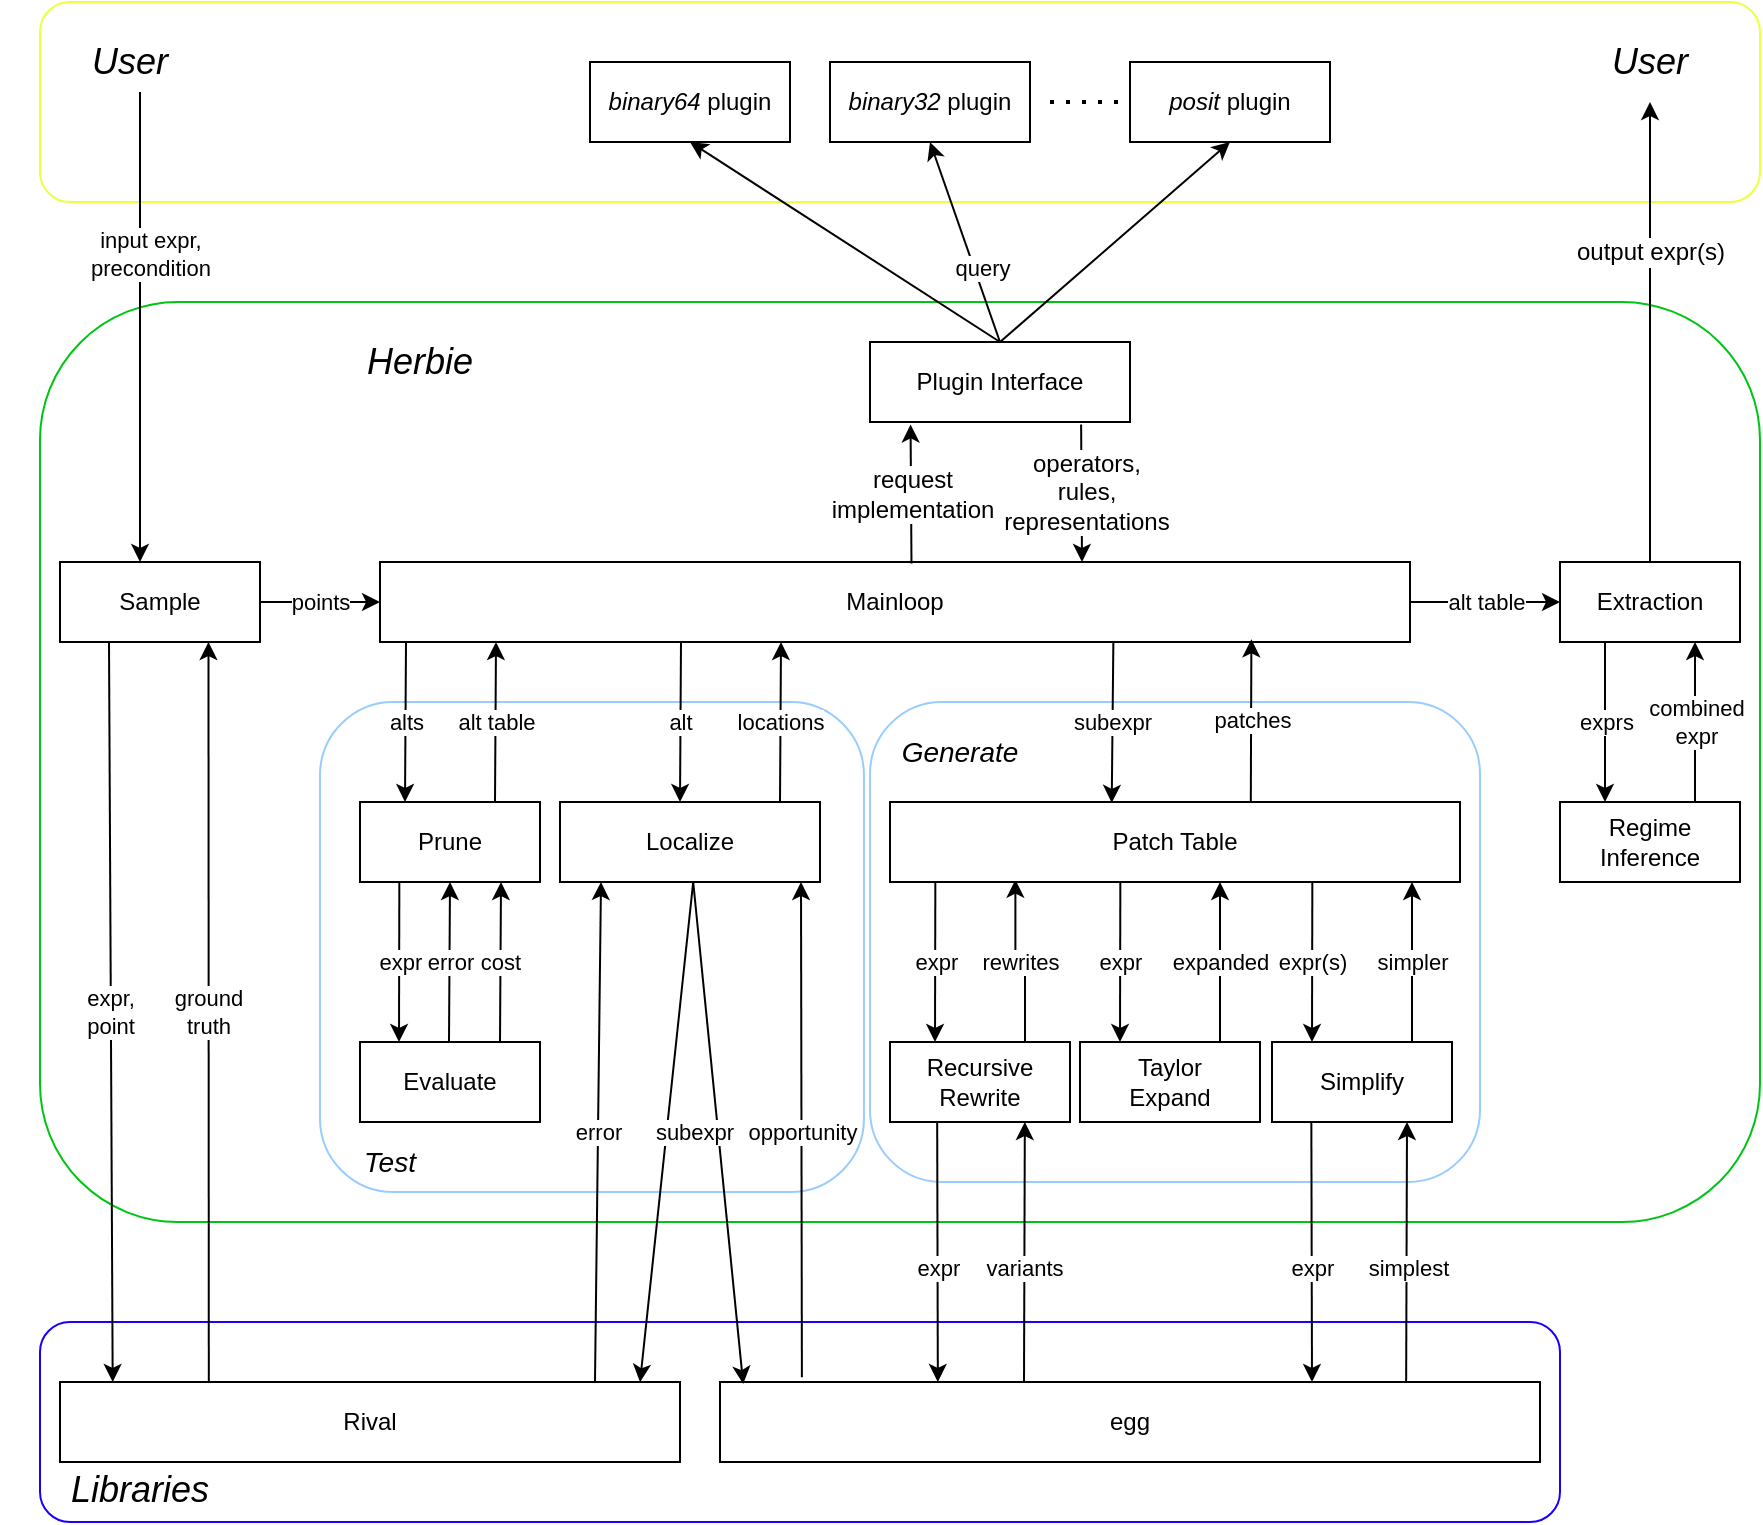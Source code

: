 <mxfile version="24.6.5" type="device">
  <diagram id="PBjobV1qK8d18Rz6RHWu" name="Page-1">
    <mxGraphModel dx="963" dy="753" grid="1" gridSize="10" guides="1" tooltips="1" connect="1" arrows="1" fold="1" page="1" pageScale="1" pageWidth="1100" pageHeight="850" math="0" shadow="0">
      <root>
        <mxCell id="0" />
        <mxCell id="1" parent="0" />
        <mxCell id="XskiZDpq82sz6ixhcIVA-36" value="" style="rounded=1;whiteSpace=wrap;html=1;strokeColor=#1900FF;fillColor=#FFFFFF;" parent="1" vertex="1">
          <mxGeometry x="90" y="705" width="760" height="100" as="geometry" />
        </mxCell>
        <mxCell id="6-XZHUf7CiIssY0rkYSr-54" value="" style="rounded=1;whiteSpace=wrap;html=1;fontSize=14;strokeColor=#00C414;" parent="1" vertex="1">
          <mxGeometry x="90" y="195" width="860" height="460" as="geometry" />
        </mxCell>
        <mxCell id="XskiZDpq82sz6ixhcIVA-31" value="&lt;span style=&quot;color: rgba(0 , 0 , 0 , 0) ; font-family: monospace ; font-size: 0px&quot;&gt;%3CmxGraphModel%3E%3Croot%3E%3CmxCell%20id%3D%220%22%2F%3E%3CmxCell%20id%3D%221%22%20parent%3D%220%22%2F%3E%3CmxCell%20id%3D%222%22%20value%3D%22points%22%20style%3D%22endArrow%3Dclassic%3Bhtml%3D1%3Brounded%3D0%3BexitX%3D0.75%3BexitY%3D0%3BexitDx%3D0%3BexitDy%3D0%3B%22%20edge%3D%221%22%20parent%3D%221%22%3E%3CmxGeometry%20width%3D%2250%22%20height%3D%2250%22%20relative%3D%221%22%20as%3D%22geometry%22%3E%3CmxPoint%20x%3D%22469.74%22%20y%3D%22450%22%20as%3D%22sourcePoint%22%2F%3E%3CmxPoint%20x%3D%22470.24%22%20y%3D%22370%22%20as%3D%22targetPoint%22%2F%3E%3C%2FmxGeometry%3E%3C%2FmxCell%3E%3C%2Froot%3E%3C%2FmxGraphModel%3E&lt;/span&gt;" style="rounded=1;whiteSpace=wrap;html=1;strokeColor=#99CCFF;" parent="1" vertex="1">
          <mxGeometry x="230" y="395" width="271.98" height="245" as="geometry" />
        </mxCell>
        <mxCell id="6-XZHUf7CiIssY0rkYSr-93" value="" style="rounded=1;whiteSpace=wrap;html=1;fontSize=12;strokeColor=#ECFF40;" parent="1" vertex="1">
          <mxGeometry x="90" y="45" width="860" height="100" as="geometry" />
        </mxCell>
        <mxCell id="6-XZHUf7CiIssY0rkYSr-48" value="" style="rounded=1;whiteSpace=wrap;html=1;strokeColor=#99CCFF;" parent="1" vertex="1">
          <mxGeometry x="505" y="395" width="305" height="240" as="geometry" />
        </mxCell>
        <mxCell id="6-XZHUf7CiIssY0rkYSr-1" value="Simplify" style="rounded=0;whiteSpace=wrap;html=1;" parent="1" vertex="1">
          <mxGeometry x="706" y="565" width="90" height="40" as="geometry" />
        </mxCell>
        <mxCell id="6-XZHUf7CiIssY0rkYSr-45" value="rewrites" style="edgeStyle=orthogonalEdgeStyle;rounded=0;orthogonalLoop=1;jettySize=auto;html=1;exitX=0.75;exitY=0;exitDx=0;exitDy=0;entryX=0.22;entryY=0.971;entryDx=0;entryDy=0;entryPerimeter=0;" parent="1" source="6-XZHUf7CiIssY0rkYSr-2" edge="1" target="6-XZHUf7CiIssY0rkYSr-5">
          <mxGeometry relative="1" as="geometry">
            <mxPoint x="594.5" y="485" as="targetPoint" />
          </mxGeometry>
        </mxCell>
        <mxCell id="6-XZHUf7CiIssY0rkYSr-2" value="Recursive&lt;br&gt;Rewrite" style="rounded=0;whiteSpace=wrap;html=1;" parent="1" vertex="1">
          <mxGeometry x="515" y="565" width="90" height="40" as="geometry" />
        </mxCell>
        <mxCell id="6-XZHUf7CiIssY0rkYSr-3" value="Taylor&lt;br&gt;Expand" style="rounded=0;whiteSpace=wrap;html=1;" parent="1" vertex="1">
          <mxGeometry x="610" y="565" width="90" height="40" as="geometry" />
        </mxCell>
        <mxCell id="6-XZHUf7CiIssY0rkYSr-4" value="Regime&lt;br&gt;Inference" style="rounded=0;whiteSpace=wrap;html=1;" parent="1" vertex="1">
          <mxGeometry x="850" y="445" width="90" height="40" as="geometry" />
        </mxCell>
        <mxCell id="6-XZHUf7CiIssY0rkYSr-5" value="Patch Table" style="rounded=0;whiteSpace=wrap;html=1;" parent="1" vertex="1">
          <mxGeometry x="515" y="445" width="285" height="40" as="geometry" />
        </mxCell>
        <mxCell id="6-XZHUf7CiIssY0rkYSr-6" value="Mainloop" style="rounded=0;whiteSpace=wrap;html=1;" parent="1" vertex="1">
          <mxGeometry x="260" y="325" width="515" height="40" as="geometry" />
        </mxCell>
        <mxCell id="6-XZHUf7CiIssY0rkYSr-8" value="Extraction" style="rounded=0;whiteSpace=wrap;html=1;" parent="1" vertex="1">
          <mxGeometry x="850" y="325" width="90" height="40" as="geometry" />
        </mxCell>
        <mxCell id="6-XZHUf7CiIssY0rkYSr-10" value="&lt;i&gt;binary64&lt;/i&gt;&amp;nbsp;plugin" style="rounded=0;whiteSpace=wrap;html=1;" parent="1" vertex="1">
          <mxGeometry x="365" y="75" width="100" height="40" as="geometry" />
        </mxCell>
        <mxCell id="6-XZHUf7CiIssY0rkYSr-12" value="Plugin Interface" style="rounded=0;whiteSpace=wrap;html=1;" parent="1" vertex="1">
          <mxGeometry x="505" y="215" width="130" height="40" as="geometry" />
        </mxCell>
        <mxCell id="6-XZHUf7CiIssY0rkYSr-13" value="&lt;i&gt;binary32&lt;/i&gt;&amp;nbsp;plugin" style="rounded=0;whiteSpace=wrap;html=1;" parent="1" vertex="1">
          <mxGeometry x="485" y="75" width="100" height="40" as="geometry" />
        </mxCell>
        <mxCell id="6-XZHUf7CiIssY0rkYSr-14" value="&lt;i&gt;posit&lt;/i&gt;&amp;nbsp;plugin" style="rounded=0;whiteSpace=wrap;html=1;" parent="1" vertex="1">
          <mxGeometry x="635" y="75" width="100" height="40" as="geometry" />
        </mxCell>
        <mxCell id="6-XZHUf7CiIssY0rkYSr-15" value="" style="endArrow=none;dashed=1;html=1;dashPattern=1 3;strokeWidth=2;rounded=0;" parent="1" edge="1">
          <mxGeometry width="50" height="50" relative="1" as="geometry">
            <mxPoint x="595" y="95" as="sourcePoint" />
            <mxPoint x="635" y="95" as="targetPoint" />
          </mxGeometry>
        </mxCell>
        <mxCell id="6-XZHUf7CiIssY0rkYSr-25" value="subexpr" style="endArrow=classic;html=1;rounded=0;entryX=0.389;entryY=0.01;entryDx=0;entryDy=0;entryPerimeter=0;exitX=0.712;exitY=1;exitDx=0;exitDy=0;exitPerimeter=0;" parent="1" target="6-XZHUf7CiIssY0rkYSr-5" edge="1" source="6-XZHUf7CiIssY0rkYSr-6">
          <mxGeometry width="50" height="50" relative="1" as="geometry">
            <mxPoint x="643" y="365" as="sourcePoint" />
            <mxPoint x="525" y="445" as="targetPoint" />
          </mxGeometry>
        </mxCell>
        <mxCell id="6-XZHUf7CiIssY0rkYSr-27" value="alt table" style="endArrow=classic;html=1;rounded=0;exitX=1;exitY=0.5;exitDx=0;exitDy=0;" parent="1" source="6-XZHUf7CiIssY0rkYSr-6" edge="1">
          <mxGeometry width="50" height="50" relative="1" as="geometry">
            <mxPoint x="895" y="435" as="sourcePoint" />
            <mxPoint x="850" y="345" as="targetPoint" />
            <Array as="points">
              <mxPoint x="775" y="345" />
            </Array>
          </mxGeometry>
        </mxCell>
        <mxCell id="6-XZHUf7CiIssY0rkYSr-31" value="exprs" style="endArrow=classic;html=1;rounded=0;exitX=0.25;exitY=1;exitDx=0;exitDy=0;entryX=0.25;entryY=0;entryDx=0;entryDy=0;" parent="1" source="6-XZHUf7CiIssY0rkYSr-8" target="6-XZHUf7CiIssY0rkYSr-4" edge="1">
          <mxGeometry width="50" height="50" relative="1" as="geometry">
            <mxPoint x="720" y="435" as="sourcePoint" />
            <mxPoint x="770" y="385" as="targetPoint" />
          </mxGeometry>
        </mxCell>
        <mxCell id="6-XZHUf7CiIssY0rkYSr-32" value="combined&lt;br&gt;expr" style="endArrow=classic;html=1;rounded=0;exitX=0.75;exitY=0;exitDx=0;exitDy=0;entryX=0.75;entryY=1;entryDx=0;entryDy=0;" parent="1" source="6-XZHUf7CiIssY0rkYSr-4" target="6-XZHUf7CiIssY0rkYSr-8" edge="1">
          <mxGeometry width="50" height="50" relative="1" as="geometry">
            <mxPoint x="720" y="435" as="sourcePoint" />
            <mxPoint x="770" y="385" as="targetPoint" />
          </mxGeometry>
        </mxCell>
        <mxCell id="6-XZHUf7CiIssY0rkYSr-41" value="expr" style="endArrow=classic;html=1;rounded=0;entryX=0.187;entryY=0;entryDx=0;entryDy=0;entryPerimeter=0;" parent="1" edge="1">
          <mxGeometry width="50" height="50" relative="1" as="geometry">
            <mxPoint x="630.17" y="485" as="sourcePoint" />
            <mxPoint x="630.0" y="565" as="targetPoint" />
          </mxGeometry>
        </mxCell>
        <mxCell id="6-XZHUf7CiIssY0rkYSr-42" value="expanded" style="endArrow=classic;html=1;rounded=0;exitX=0.75;exitY=0;exitDx=0;exitDy=0;entryX=0.75;entryY=1;entryDx=0;entryDy=0;" parent="1" edge="1">
          <mxGeometry width="50" height="50" relative="1" as="geometry">
            <mxPoint x="680" y="565" as="sourcePoint" />
            <mxPoint x="680" y="485" as="targetPoint" />
          </mxGeometry>
        </mxCell>
        <mxCell id="6-XZHUf7CiIssY0rkYSr-43" value="expr" style="endArrow=classic;html=1;rounded=0;entryX=0.187;entryY=0;entryDx=0;entryDy=0;entryPerimeter=0;" parent="1" edge="1">
          <mxGeometry width="50" height="50" relative="1" as="geometry">
            <mxPoint x="537.67" y="485" as="sourcePoint" />
            <mxPoint x="537.5" y="565" as="targetPoint" />
          </mxGeometry>
        </mxCell>
        <mxCell id="6-XZHUf7CiIssY0rkYSr-55" value="&lt;font style=&quot;font-size: 18px&quot;&gt;Herbie&lt;/font&gt;" style="text;html=1;strokeColor=none;fillColor=none;align=center;verticalAlign=middle;whiteSpace=wrap;rounded=0;fontSize=14;fontStyle=2" parent="1" vertex="1">
          <mxGeometry x="250" y="210" width="60" height="30" as="geometry" />
        </mxCell>
        <mxCell id="6-XZHUf7CiIssY0rkYSr-63" value="" style="endArrow=classic;html=1;rounded=0;fontSize=12;exitX=0.5;exitY=0;exitDx=0;exitDy=0;" parent="1" source="6-XZHUf7CiIssY0rkYSr-8" edge="1">
          <mxGeometry width="50" height="50" relative="1" as="geometry">
            <mxPoint x="670" y="305" as="sourcePoint" />
            <mxPoint x="895" y="95" as="targetPoint" />
          </mxGeometry>
        </mxCell>
        <mxCell id="6-XZHUf7CiIssY0rkYSr-64" value="output expr(s)" style="edgeLabel;html=1;align=center;verticalAlign=middle;resizable=0;points=[];fontSize=12;" parent="6-XZHUf7CiIssY0rkYSr-63" vertex="1" connectable="0">
          <mxGeometry x="0.417" y="-1" relative="1" as="geometry">
            <mxPoint x="-1" y="8" as="offset" />
          </mxGeometry>
        </mxCell>
        <mxCell id="6-XZHUf7CiIssY0rkYSr-65" value="expr(s)" style="endArrow=classic;html=1;rounded=0;entryX=0.187;entryY=0;entryDx=0;entryDy=0;entryPerimeter=0;" parent="1" edge="1">
          <mxGeometry width="50" height="50" relative="1" as="geometry">
            <mxPoint x="726.17" y="485" as="sourcePoint" />
            <mxPoint x="726" y="565" as="targetPoint" />
          </mxGeometry>
        </mxCell>
        <mxCell id="6-XZHUf7CiIssY0rkYSr-68" value="simpler" style="endArrow=classic;html=1;rounded=0;exitX=0.75;exitY=0;exitDx=0;exitDy=0;entryX=0.75;entryY=1;entryDx=0;entryDy=0;" parent="1" edge="1">
          <mxGeometry width="50" height="50" relative="1" as="geometry">
            <mxPoint x="776" y="565" as="sourcePoint" />
            <mxPoint x="776" y="485" as="targetPoint" />
          </mxGeometry>
        </mxCell>
        <mxCell id="6-XZHUf7CiIssY0rkYSr-70" value="Evaluate" style="rounded=0;whiteSpace=wrap;html=1;" parent="1" vertex="1">
          <mxGeometry x="250" y="565" width="90" height="40" as="geometry" />
        </mxCell>
        <mxCell id="6-XZHUf7CiIssY0rkYSr-72" value="request&lt;br&gt;implementation" style="endArrow=classic;html=1;rounded=0;fontSize=12;entryX=0.156;entryY=1.031;entryDx=0;entryDy=0;entryPerimeter=0;exitX=0.516;exitY=0.019;exitDx=0;exitDy=0;exitPerimeter=0;" parent="1" source="6-XZHUf7CiIssY0rkYSr-6" target="6-XZHUf7CiIssY0rkYSr-12" edge="1">
          <mxGeometry width="50" height="50" relative="1" as="geometry">
            <mxPoint x="525" y="320" as="sourcePoint" />
            <mxPoint x="541" y="245" as="targetPoint" />
          </mxGeometry>
        </mxCell>
        <mxCell id="6-XZHUf7CiIssY0rkYSr-73" value="" style="endArrow=classic;html=1;rounded=0;fontSize=12;exitX=0.812;exitY=1.031;exitDx=0;exitDy=0;exitPerimeter=0;" parent="1" source="6-XZHUf7CiIssY0rkYSr-12" edge="1">
          <mxGeometry width="50" height="50" relative="1" as="geometry">
            <mxPoint x="600" y="245" as="sourcePoint" />
            <mxPoint x="611" y="325" as="targetPoint" />
          </mxGeometry>
        </mxCell>
        <mxCell id="6-XZHUf7CiIssY0rkYSr-74" value="operators,&lt;br&gt;rules,&lt;br&gt;representations" style="edgeLabel;html=1;align=center;verticalAlign=middle;resizable=0;points=[];fontSize=12;" parent="6-XZHUf7CiIssY0rkYSr-73" vertex="1" connectable="0">
          <mxGeometry x="-0.269" y="2" relative="1" as="geometry">
            <mxPoint y="9" as="offset" />
          </mxGeometry>
        </mxCell>
        <mxCell id="6-XZHUf7CiIssY0rkYSr-75" value="" style="endArrow=classic;html=1;rounded=0;fontSize=12;entryX=0.5;entryY=1;entryDx=0;entryDy=0;exitX=0.5;exitY=0;exitDx=0;exitDy=0;" parent="1" source="6-XZHUf7CiIssY0rkYSr-12" target="6-XZHUf7CiIssY0rkYSr-10" edge="1">
          <mxGeometry width="50" height="50" relative="1" as="geometry">
            <mxPoint x="525" y="205" as="sourcePoint" />
            <mxPoint x="575" y="155" as="targetPoint" />
          </mxGeometry>
        </mxCell>
        <mxCell id="6-XZHUf7CiIssY0rkYSr-77" value="" style="endArrow=classic;html=1;rounded=0;fontSize=12;exitX=0.5;exitY=0;exitDx=0;exitDy=0;entryX=0.5;entryY=1;entryDx=0;entryDy=0;" parent="1" source="6-XZHUf7CiIssY0rkYSr-12" target="6-XZHUf7CiIssY0rkYSr-13" edge="1">
          <mxGeometry width="50" height="50" relative="1" as="geometry">
            <mxPoint x="555" y="205" as="sourcePoint" />
            <mxPoint x="535" y="125" as="targetPoint" />
          </mxGeometry>
        </mxCell>
        <mxCell id="WfZgScI90xG1M2LBQycU-11" value="query" style="edgeLabel;html=1;align=center;verticalAlign=middle;resizable=0;points=[];" parent="6-XZHUf7CiIssY0rkYSr-77" vertex="1" connectable="0">
          <mxGeometry x="-0.283" y="-3" relative="1" as="geometry">
            <mxPoint as="offset" />
          </mxGeometry>
        </mxCell>
        <mxCell id="6-XZHUf7CiIssY0rkYSr-78" value="" style="endArrow=classic;html=1;rounded=0;fontSize=12;entryX=0.5;entryY=1;entryDx=0;entryDy=0;exitX=0.5;exitY=0;exitDx=0;exitDy=0;" parent="1" source="6-XZHUf7CiIssY0rkYSr-12" target="6-XZHUf7CiIssY0rkYSr-14" edge="1">
          <mxGeometry width="50" height="50" relative="1" as="geometry">
            <mxPoint x="620" y="205" as="sourcePoint" />
            <mxPoint x="600" y="125" as="targetPoint" />
          </mxGeometry>
        </mxCell>
        <mxCell id="6-XZHUf7CiIssY0rkYSr-87" value="Prune" style="rounded=0;whiteSpace=wrap;html=1;" parent="1" vertex="1">
          <mxGeometry x="250" y="445" width="90" height="40" as="geometry" />
        </mxCell>
        <mxCell id="XskiZDpq82sz6ixhcIVA-1" value="&lt;font style=&quot;font-size: 14px&quot;&gt;Generate&lt;br&gt;&lt;/font&gt;" style="text;html=1;strokeColor=none;fillColor=none;align=center;verticalAlign=middle;whiteSpace=wrap;rounded=0;fontStyle=2" parent="1" vertex="1">
          <mxGeometry x="535" y="405" width="30" height="30" as="geometry" />
        </mxCell>
        <mxCell id="XskiZDpq82sz6ixhcIVA-4" value="patches" style="endArrow=classic;html=1;rounded=0;exitX=0.633;exitY=0.01;exitDx=0;exitDy=0;exitPerimeter=0;entryX=0.846;entryY=0.966;entryDx=0;entryDy=0;entryPerimeter=0;" parent="1" source="6-XZHUf7CiIssY0rkYSr-5" edge="1" target="6-XZHUf7CiIssY0rkYSr-6">
          <mxGeometry width="50" height="50" relative="1" as="geometry">
            <mxPoint x="724" y="430" as="sourcePoint" />
            <mxPoint x="724" y="365" as="targetPoint" />
          </mxGeometry>
        </mxCell>
        <mxCell id="XskiZDpq82sz6ixhcIVA-5" value="Localize" style="rounded=0;whiteSpace=wrap;html=1;" parent="1" vertex="1">
          <mxGeometry x="350" y="445" width="130" height="40" as="geometry" />
        </mxCell>
        <mxCell id="XskiZDpq82sz6ixhcIVA-7" value="Sample" style="rounded=0;whiteSpace=wrap;html=1;" parent="1" vertex="1">
          <mxGeometry x="100" y="325" width="100" height="40" as="geometry" />
        </mxCell>
        <mxCell id="XskiZDpq82sz6ixhcIVA-8" value="alt table" style="endArrow=classic;html=1;rounded=0;exitX=0.75;exitY=0;exitDx=0;exitDy=0;" parent="1" source="6-XZHUf7CiIssY0rkYSr-87" edge="1">
          <mxGeometry width="50" height="50" relative="1" as="geometry">
            <mxPoint x="330" y="595" as="sourcePoint" />
            <mxPoint x="318" y="365" as="targetPoint" />
          </mxGeometry>
        </mxCell>
        <mxCell id="XskiZDpq82sz6ixhcIVA-9" value="alts" style="endArrow=classic;html=1;rounded=0;entryX=0.25;entryY=0;entryDx=0;entryDy=0;" parent="1" target="6-XZHUf7CiIssY0rkYSr-87" edge="1">
          <mxGeometry width="50" height="50" relative="1" as="geometry">
            <mxPoint x="273" y="365" as="sourcePoint" />
            <mxPoint x="380" y="535" as="targetPoint" />
          </mxGeometry>
        </mxCell>
        <mxCell id="XskiZDpq82sz6ixhcIVA-12" value="" style="endArrow=classic;html=1;rounded=0;fontSize=12;exitX=0.5;exitY=1;exitDx=0;exitDy=0;" parent="1" edge="1">
          <mxGeometry width="50" height="50" relative="1" as="geometry">
            <mxPoint x="140" y="90" as="sourcePoint" />
            <mxPoint x="140" y="325" as="targetPoint" />
          </mxGeometry>
        </mxCell>
        <mxCell id="XskiZDpq82sz6ixhcIVA-16" value="input expr,&lt;br&gt;precondition" style="edgeLabel;html=1;align=center;verticalAlign=middle;resizable=0;points=[];" parent="XskiZDpq82sz6ixhcIVA-12" vertex="1" connectable="0">
          <mxGeometry x="-0.291" relative="1" as="geometry">
            <mxPoint x="5" y="-3" as="offset" />
          </mxGeometry>
        </mxCell>
        <mxCell id="XskiZDpq82sz6ixhcIVA-22" value="error" style="endArrow=classic;html=1;rounded=0;exitX=0.875;exitY=-0.01;exitDx=0;exitDy=0;exitPerimeter=0;" parent="1" edge="1">
          <mxGeometry width="50" height="50" relative="1" as="geometry">
            <mxPoint x="367.5" y="734.6" as="sourcePoint" />
            <mxPoint x="370.5" y="485" as="targetPoint" />
          </mxGeometry>
        </mxCell>
        <mxCell id="XskiZDpq82sz6ixhcIVA-25" value="error" style="endArrow=classic;html=1;rounded=0;exitX=0.75;exitY=0;exitDx=0;exitDy=0;" parent="1" edge="1">
          <mxGeometry width="50" height="50" relative="1" as="geometry">
            <mxPoint x="294.5" y="565" as="sourcePoint" />
            <mxPoint x="295" y="485" as="targetPoint" />
          </mxGeometry>
        </mxCell>
        <mxCell id="XskiZDpq82sz6ixhcIVA-26" value="cost" style="endArrow=classic;html=1;rounded=0;exitX=0.75;exitY=0;exitDx=0;exitDy=0;" parent="1" edge="1">
          <mxGeometry width="50" height="50" relative="1" as="geometry">
            <mxPoint x="320" y="565" as="sourcePoint" />
            <mxPoint x="320.5" y="485" as="targetPoint" />
          </mxGeometry>
        </mxCell>
        <mxCell id="XskiZDpq82sz6ixhcIVA-28" value="expr" style="endArrow=classic;html=1;rounded=0;entryX=0.187;entryY=0;entryDx=0;entryDy=0;entryPerimeter=0;" parent="1" edge="1">
          <mxGeometry width="50" height="50" relative="1" as="geometry">
            <mxPoint x="269.67" y="485" as="sourcePoint" />
            <mxPoint x="269.5" y="565" as="targetPoint" />
          </mxGeometry>
        </mxCell>
        <mxCell id="XskiZDpq82sz6ixhcIVA-32" value="&lt;font style=&quot;font-size: 14px&quot;&gt;Test&lt;br&gt;&lt;/font&gt;" style="text;html=1;strokeColor=none;fillColor=none;align=center;verticalAlign=middle;whiteSpace=wrap;rounded=0;fontStyle=2" parent="1" vertex="1">
          <mxGeometry x="250" y="610" width="30" height="30" as="geometry" />
        </mxCell>
        <mxCell id="XskiZDpq82sz6ixhcIVA-37" value="&lt;font&gt;&lt;font style=&quot;font-size: 18px&quot;&gt;Libraries&lt;/font&gt;&lt;br&gt;&lt;/font&gt;" style="text;html=1;strokeColor=none;fillColor=none;align=center;verticalAlign=middle;whiteSpace=wrap;rounded=0;fontStyle=2" parent="1" vertex="1">
          <mxGeometry x="70" y="776" width="140" height="25" as="geometry" />
        </mxCell>
        <mxCell id="XskiZDpq82sz6ixhcIVA-41" value="egg" style="rounded=0;whiteSpace=wrap;html=1;" parent="1" vertex="1">
          <mxGeometry x="430" y="735" width="410" height="40" as="geometry" />
        </mxCell>
        <mxCell id="XskiZDpq82sz6ixhcIVA-43" value="&lt;span style=&quot;color: rgba(0 , 0 , 0 , 0) ; font-family: monospace ; font-size: 0px ; background-color: rgb(248 , 249 , 250)&quot;&gt;%3CmxGraphModel%3E%3Croot%3E%3CmxCell%20id%3D%220%22%2F%3E%3CmxCell%20id%3D%221%22%20parent%3D%220%22%2F%3E%3CmxCell%20id%3D%222%22%20value%3D%22extracted%22%20style%3D%22edgeLabel%3Bhtml%3D1%3Balign%3Dcenter%3BverticalAlign%3Dmiddle%3Bresizable%3D0%3Bpoints%3D%5B%5D%3BfontSize%3D12%3B%22%20vertex%3D%221%22%20connectable%3D%220%22%20parent%3D%221%22%3E%3CmxGeometry%20x%3D%22590.5%22%20y%3D%22679.667%22%20as%3D%22geometry%22%2F%3E%3C%2FmxCell%3E%3C%2Froot%3E%3C%2FmxGraphModel%3E&lt;/span&gt;" style="endArrow=classic;html=1;rounded=0;" parent="1" edge="1">
          <mxGeometry width="50" height="50" relative="1" as="geometry">
            <mxPoint x="725.67" y="605" as="sourcePoint" />
            <mxPoint x="726" y="735" as="targetPoint" />
          </mxGeometry>
        </mxCell>
        <mxCell id="uF0uv0Qmmf_ZE26efQfl-6" value="expr" style="edgeLabel;html=1;align=center;verticalAlign=middle;resizable=0;points=[];" parent="XskiZDpq82sz6ixhcIVA-43" vertex="1" connectable="0">
          <mxGeometry x="0.121" relative="1" as="geometry">
            <mxPoint as="offset" />
          </mxGeometry>
        </mxCell>
        <mxCell id="XskiZDpq82sz6ixhcIVA-44" value="" style="endArrow=classic;html=1;rounded=0;fontSize=18;entryX=0.75;entryY=1;entryDx=0;entryDy=0;exitX=0.312;exitY=-0.001;exitDx=0;exitDy=0;exitPerimeter=0;" parent="1" target="6-XZHUf7CiIssY0rkYSr-1" edge="1">
          <mxGeometry width="50" height="50" relative="1" as="geometry">
            <mxPoint x="773.08" y="734.96" as="sourcePoint" />
            <mxPoint x="791" y="575" as="targetPoint" />
          </mxGeometry>
        </mxCell>
        <mxCell id="uF0uv0Qmmf_ZE26efQfl-14" value="simplest" style="edgeLabel;html=1;align=center;verticalAlign=middle;resizable=0;points=[];" parent="XskiZDpq82sz6ixhcIVA-44" vertex="1" connectable="0">
          <mxGeometry x="-0.125" relative="1" as="geometry">
            <mxPoint as="offset" />
          </mxGeometry>
        </mxCell>
        <mxCell id="XskiZDpq82sz6ixhcIVA-49" value="points" style="endArrow=classic;html=1;rounded=0;exitX=1;exitY=0.5;exitDx=0;exitDy=0;entryX=0;entryY=0.5;entryDx=0;entryDy=0;" parent="1" edge="1" target="6-XZHUf7CiIssY0rkYSr-6" source="XskiZDpq82sz6ixhcIVA-7">
          <mxGeometry width="50" height="50" relative="1" as="geometry">
            <mxPoint x="194.74" y="445" as="sourcePoint" />
            <mxPoint x="195.24" y="365" as="targetPoint" />
          </mxGeometry>
        </mxCell>
        <mxCell id="XskiZDpq82sz6ixhcIVA-50" value="expr,&lt;br&gt;point" style="endArrow=classic;html=1;rounded=0;entryX=0.085;entryY=-0.001;entryDx=0;entryDy=0;entryPerimeter=0;" parent="1" target="XskiZDpq82sz6ixhcIVA-52" edge="1">
          <mxGeometry width="50" height="50" relative="1" as="geometry">
            <mxPoint x="124.5" y="365" as="sourcePoint" />
            <mxPoint x="124" y="615" as="targetPoint" />
          </mxGeometry>
        </mxCell>
        <mxCell id="XskiZDpq82sz6ixhcIVA-52" value="Rival" style="rounded=0;whiteSpace=wrap;html=1;" parent="1" vertex="1">
          <mxGeometry x="100" y="735" width="310" height="40" as="geometry" />
        </mxCell>
        <mxCell id="XskiZDpq82sz6ixhcIVA-53" value="ground&lt;br&gt;truth" style="endArrow=classic;html=1;rounded=0;exitX=0.24;exitY=-0.01;exitDx=0;exitDy=0;exitPerimeter=0;" parent="1" source="XskiZDpq82sz6ixhcIVA-52" edge="1">
          <mxGeometry width="50" height="50" relative="1" as="geometry">
            <mxPoint x="174" y="615" as="sourcePoint" />
            <mxPoint x="174.24" y="365" as="targetPoint" />
          </mxGeometry>
        </mxCell>
        <mxCell id="WfZgScI90xG1M2LBQycU-13" value="&lt;font style=&quot;font-size: 18px&quot;&gt;User&lt;/font&gt;" style="text;html=1;strokeColor=none;fillColor=none;align=center;verticalAlign=middle;whiteSpace=wrap;rounded=0;fontSize=14;fontStyle=2" parent="1" vertex="1">
          <mxGeometry x="110" y="60" width="50" height="30" as="geometry" />
        </mxCell>
        <mxCell id="uF0uv0Qmmf_ZE26efQfl-15" value="&lt;span style=&quot;color: rgba(0 , 0 , 0 , 0) ; font-family: monospace ; font-size: 0px ; background-color: rgb(248 , 249 , 250)&quot;&gt;%3CmxGraphModel%3E%3Croot%3E%3CmxCell%20id%3D%220%22%2F%3E%3CmxCell%20id%3D%221%22%20parent%3D%220%22%2F%3E%3CmxCell%20id%3D%222%22%20value%3D%22extracted%22%20style%3D%22edgeLabel%3Bhtml%3D1%3Balign%3Dcenter%3BverticalAlign%3Dmiddle%3Bresizable%3D0%3Bpoints%3D%5B%5D%3BfontSize%3D12%3B%22%20vertex%3D%221%22%20connectable%3D%220%22%20parent%3D%221%22%3E%3CmxGeometry%20x%3D%22590.5%22%20y%3D%22679.667%22%20as%3D%22geometry%22%2F%3E%3C%2FmxCell%3E%3C%2Froot%3E%3C%2FmxGraphModel%3E&lt;/span&gt;" style="endArrow=classic;html=1;rounded=0;" parent="1" edge="1">
          <mxGeometry width="50" height="50" relative="1" as="geometry">
            <mxPoint x="538.59" y="605" as="sourcePoint" />
            <mxPoint x="538.92" y="735" as="targetPoint" />
          </mxGeometry>
        </mxCell>
        <mxCell id="uF0uv0Qmmf_ZE26efQfl-16" value="expr" style="edgeLabel;html=1;align=center;verticalAlign=middle;resizable=0;points=[];" parent="uF0uv0Qmmf_ZE26efQfl-15" vertex="1" connectable="0">
          <mxGeometry x="0.121" relative="1" as="geometry">
            <mxPoint as="offset" />
          </mxGeometry>
        </mxCell>
        <mxCell id="uF0uv0Qmmf_ZE26efQfl-17" value="" style="endArrow=classic;html=1;rounded=0;fontSize=18;entryX=0.75;entryY=1;entryDx=0;entryDy=0;exitX=0.312;exitY=-0.001;exitDx=0;exitDy=0;exitPerimeter=0;" parent="1" edge="1">
          <mxGeometry width="50" height="50" relative="1" as="geometry">
            <mxPoint x="582.0" y="734.96" as="sourcePoint" />
            <mxPoint x="582.42" y="605" as="targetPoint" />
          </mxGeometry>
        </mxCell>
        <mxCell id="uF0uv0Qmmf_ZE26efQfl-18" value="variants" style="edgeLabel;html=1;align=center;verticalAlign=middle;resizable=0;points=[];" parent="uF0uv0Qmmf_ZE26efQfl-17" vertex="1" connectable="0">
          <mxGeometry x="-0.125" relative="1" as="geometry">
            <mxPoint as="offset" />
          </mxGeometry>
        </mxCell>
        <mxCell id="3g5QUApUYGK8Pu6HczJZ-2" value="alt" style="endArrow=classic;html=1;rounded=0;entryX=0.25;entryY=0;entryDx=0;entryDy=0;" edge="1" parent="1">
          <mxGeometry width="50" height="50" relative="1" as="geometry">
            <mxPoint x="410.5" y="365" as="sourcePoint" />
            <mxPoint x="410" y="445" as="targetPoint" />
          </mxGeometry>
        </mxCell>
        <mxCell id="3g5QUApUYGK8Pu6HczJZ-3" value="locations" style="endArrow=classic;html=1;rounded=0;exitX=0.75;exitY=0;exitDx=0;exitDy=0;" edge="1" parent="1">
          <mxGeometry width="50" height="50" relative="1" as="geometry">
            <mxPoint x="460" y="445" as="sourcePoint" />
            <mxPoint x="460.5" y="365" as="targetPoint" />
          </mxGeometry>
        </mxCell>
        <mxCell id="3g5QUApUYGK8Pu6HczJZ-4" value="opportunity" style="endArrow=classic;html=1;rounded=0;exitX=0.165;exitY=-0.06;exitDx=0;exitDy=0;exitPerimeter=0;" edge="1" parent="1">
          <mxGeometry x="-0.01" width="50" height="50" relative="1" as="geometry">
            <mxPoint x="470.95" y="732.6" as="sourcePoint" />
            <mxPoint x="470.5" y="485" as="targetPoint" />
            <mxPoint as="offset" />
          </mxGeometry>
        </mxCell>
        <mxCell id="3g5QUApUYGK8Pu6HczJZ-8" value="" style="endArrow=classic;html=1;rounded=0;exitX=0.5;exitY=1;exitDx=0;exitDy=0;entryX=0.884;entryY=0.002;entryDx=0;entryDy=0;entryPerimeter=0;" edge="1" parent="1">
          <mxGeometry x="-0.004" width="50" height="50" relative="1" as="geometry">
            <mxPoint x="416.6" y="485" as="sourcePoint" />
            <mxPoint x="390.0" y="735.08" as="targetPoint" />
            <mxPoint as="offset" />
          </mxGeometry>
        </mxCell>
        <mxCell id="3g5QUApUYGK8Pu6HczJZ-5" value="subexpr" style="endArrow=classic;html=1;rounded=0;exitX=0.5;exitY=1;exitDx=0;exitDy=0;" edge="1" parent="1">
          <mxGeometry x="-0.014" y="-12" width="50" height="50" relative="1" as="geometry">
            <mxPoint x="416.6" y="485" as="sourcePoint" />
            <mxPoint x="441.6" y="736" as="targetPoint" />
            <mxPoint as="offset" />
          </mxGeometry>
        </mxCell>
        <mxCell id="3g5QUApUYGK8Pu6HczJZ-11" value="&lt;font style=&quot;font-size: 18px&quot;&gt;User&lt;/font&gt;" style="text;html=1;strokeColor=none;fillColor=none;align=center;verticalAlign=middle;whiteSpace=wrap;rounded=0;fontSize=14;fontStyle=2" vertex="1" parent="1">
          <mxGeometry x="870" y="60" width="50" height="30" as="geometry" />
        </mxCell>
      </root>
    </mxGraphModel>
  </diagram>
</mxfile>
